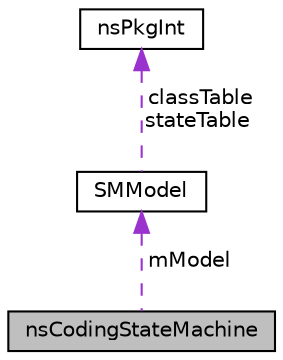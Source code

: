 digraph "nsCodingStateMachine"
{
  edge [fontname="Helvetica",fontsize="10",labelfontname="Helvetica",labelfontsize="10"];
  node [fontname="Helvetica",fontsize="10",shape=record];
  Node1 [label="nsCodingStateMachine",height=0.2,width=0.4,color="black", fillcolor="grey75", style="filled", fontcolor="black"];
  Node2 -> Node1 [dir="back",color="darkorchid3",fontsize="10",style="dashed",label=" mModel" ,fontname="Helvetica"];
  Node2 [label="SMModel",height=0.2,width=0.4,color="black", fillcolor="white", style="filled",URL="$struct_s_m_model.html"];
  Node3 -> Node2 [dir="back",color="darkorchid3",fontsize="10",style="dashed",label=" classTable\nstateTable" ,fontname="Helvetica"];
  Node3 [label="nsPkgInt",height=0.2,width=0.4,color="black", fillcolor="white", style="filled",URL="$structns_pkg_int.html"];
}
